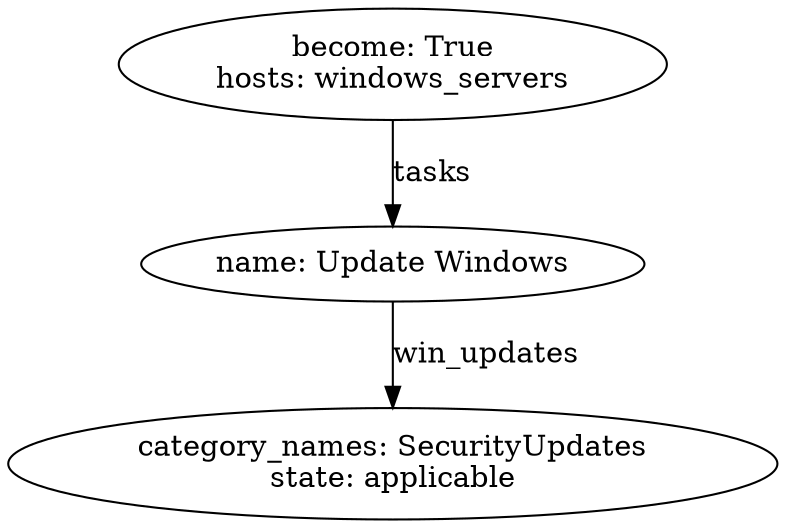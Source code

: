 digraph graphname {
1976 [label="category_names: SecurityUpdates\nstate: applicable\n"];
1975 [label="name: Update Windows\n"];
1975 -> 1976 [label="win_updates"];
1974 [label="become: True\nhosts: windows_servers\n"];
1974 -> 1975 [label="tasks"];
}
